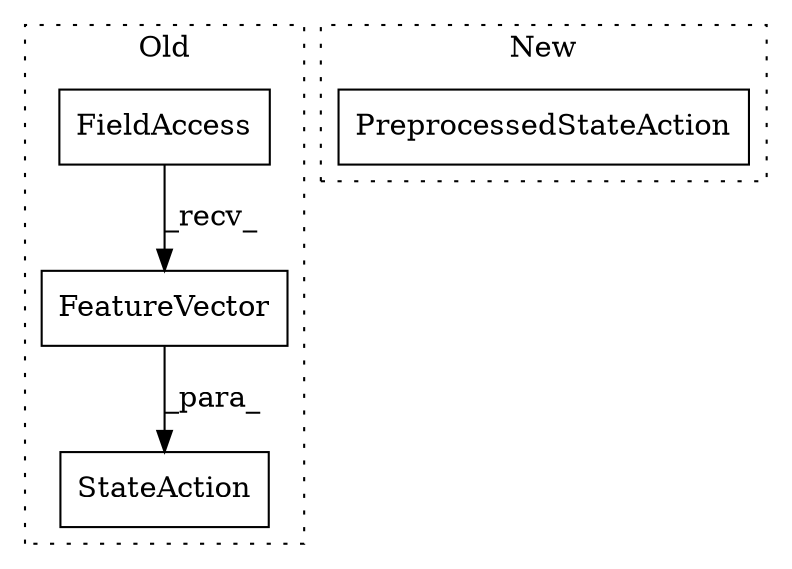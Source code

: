 digraph G {
subgraph cluster0 {
1 [label="FeatureVector" a="32" s="5639,5665" l="14,1" shape="box"];
3 [label="FieldAccess" a="22" s="5627" l="2" shape="box"];
4 [label="StateAction" a="32" s="5609,5666" l="12,1" shape="box"];
label = "Old";
style="dotted";
}
subgraph cluster1 {
2 [label="PreprocessedStateAction" a="32" s="5566,5608" l="24,1" shape="box"];
label = "New";
style="dotted";
}
1 -> 4 [label="_para_"];
3 -> 1 [label="_recv_"];
}